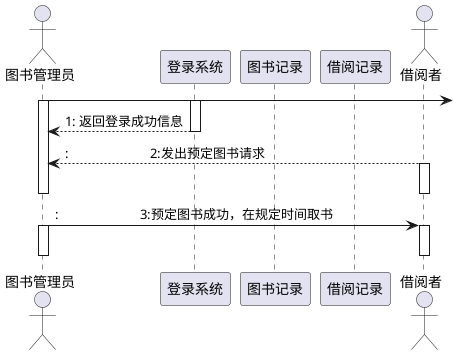@startuml
    actor 图书管理员
    participant "登录系统"
    participant "图书记录"
    participant "借阅记录"
    actor "借阅者"
    图书管理员 ->
    activate 图书管理员
    activate 登录系统
    登录系统-->图书管理员: 1: 返回登录成功信息
    deactivate 登录系统

    借阅者 -->图书管理员::                        2:发出预定图书请求
    activate 借阅者
    deactivate 借阅者
    deactivate 图书管理员

    deactivate 图书记录
    deactivate 图书管理员

    图书管理员->借阅者 ::                        3:预定图书成功，在规定时间取书
    activate 图书管理员
    activate 借阅者
    deactivate 图书管理员
    deactivate 借阅者
@enduml